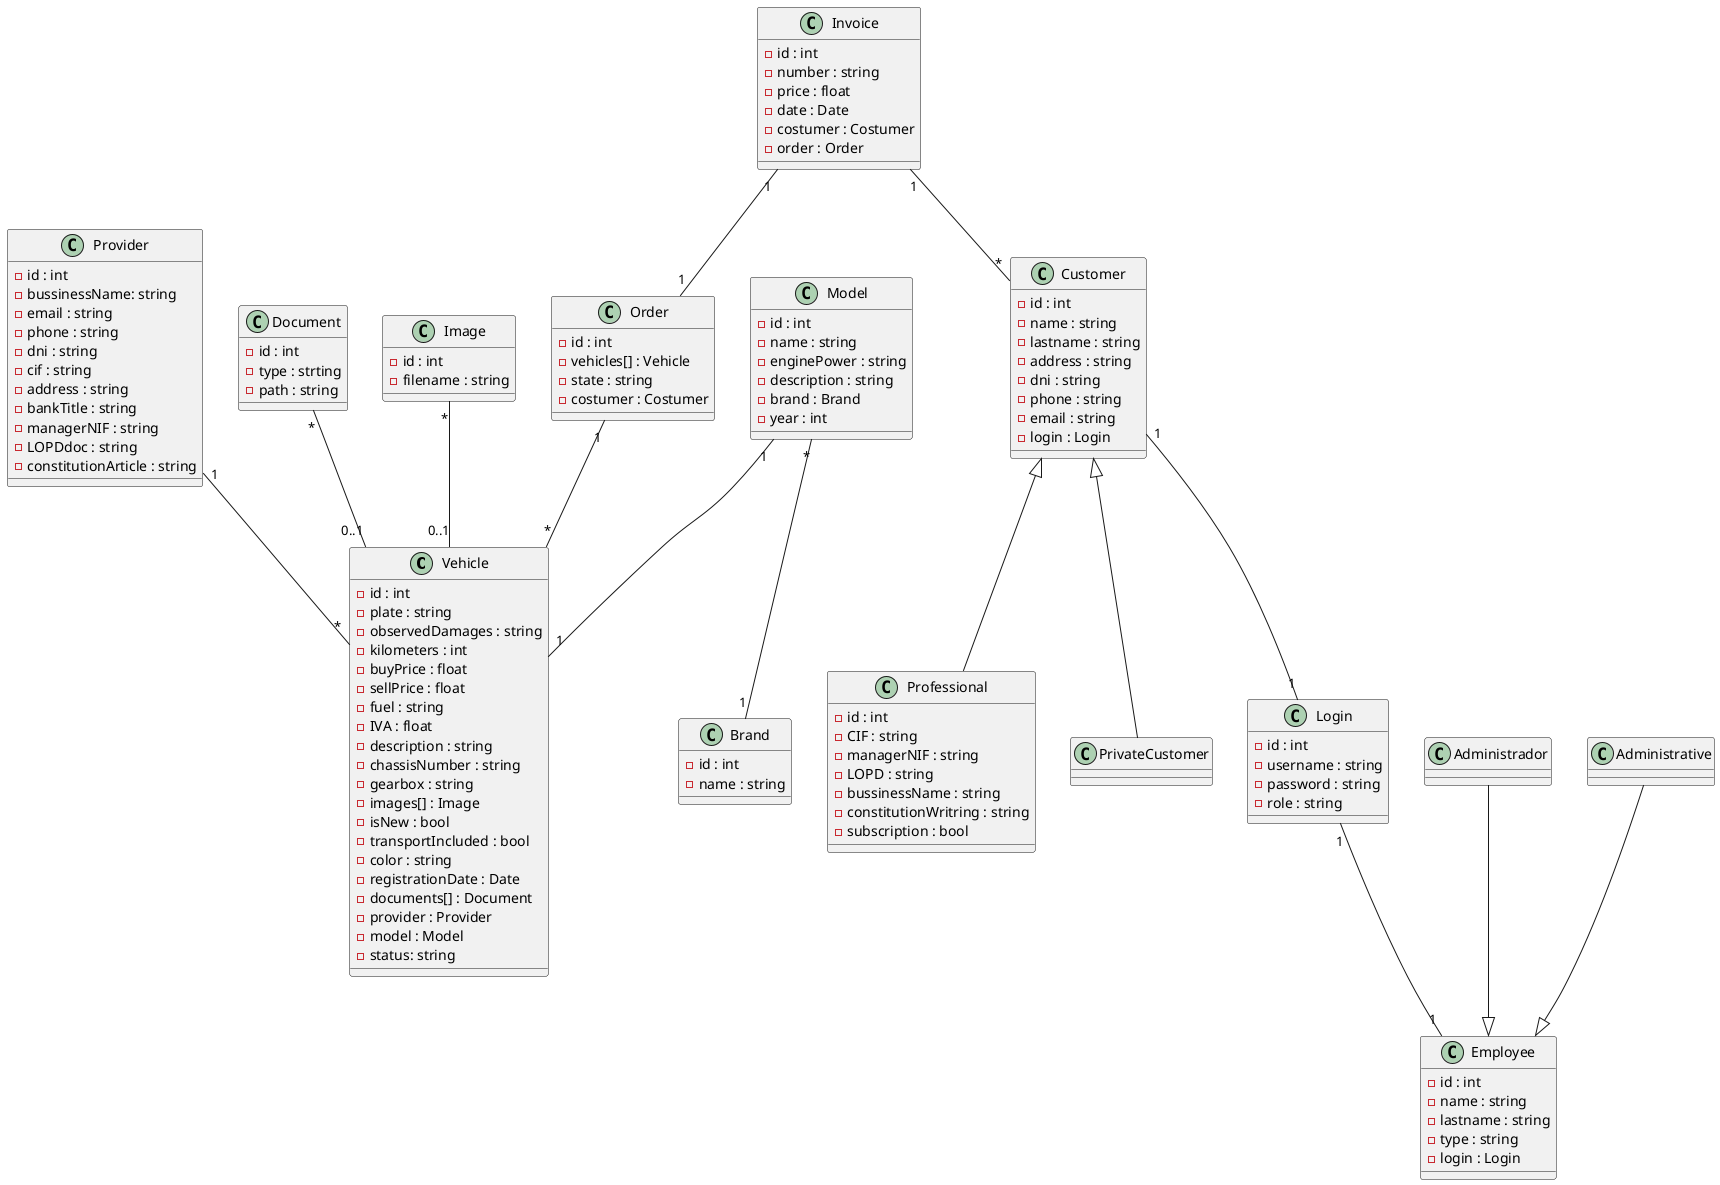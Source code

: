 @startuml

class Vehicle {
- id : int
- plate : string
- observedDamages : string
- kilometers : int
- buyPrice : float
- sellPrice : float
- fuel : string
- IVA : float
- description : string
- chassisNumber : string
- gearbox : string
- images[] : Image
- isNew : bool
- transportIncluded : bool
- color : string
- registrationDate : Date
- documents[] : Document
- provider : Provider
- model : Model
- status: string
}

class Provider {
- id : int
- bussinessName: string
- email : string
- phone : string
- dni : string
- cif : string
- address : string
- bankTitle : string
- managerNIF : string
- LOPDdoc : string
- constitutionArticle : string
}

class Document {
- id : int
- type : strting
- path : string
}

class Image {
- id : int
- filename : string
}

class Model {
- id : int
- name : string
- enginePower : string
- description : string
- brand : Brand
- year : int
}

class Order {
- id : int
- vehicles[] : Vehicle
- state : string
- costumer : Costumer
}

class Professional {
- id : int
- CIF : string
- managerNIF : string
- LOPD : string
- bussinessName : string
- constitutionWritring : string
- subscription : bool
}

class PrivateCustomer {}

class Invoice {
- id : int
- number : string
- price : float
- date : Date
- costumer : Costumer
- order : Order
}

class Employee {
- id : int
- name : string
- lastname : string
- type : string
- login : Login
}

class Login {
- id : int
- username : string
- password : string
- role : string
}

class Administrador {}

class Administrative {}

class Brand {
- id : int
- name : string
}

class Customer {
- id : int
- name : string
- lastname : string
- address : string
- dni : string
- phone : string
- email : string
- login : Login
}

Provider  "1" -- "*" Vehicle
Document "*"  --  "0..1" Vehicle
Image "*" -- "0..1" Vehicle
Model "1" -- "1" Vehicle
Model "*" -- "1" Brand
Login "1" -- "1" Employee
Order "1" -- "*" Vehicle

Customer  <|--  PrivateCustomer
Customer  <|--  Professional
Customer "1" -- "1" Login
Invoice "1" -- "*" Customer
Invoice "1" --  "1" Order
Administrador  --|>  Employee
Administrative  --|>  Employee

@enduml

